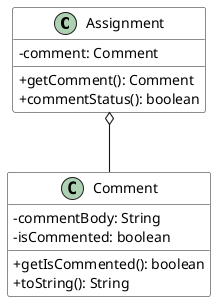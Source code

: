 @startuml
skinparam arrowThickness 1.1
skinparam classBackgroundColor LOGIC_COLOR
skinparam classAttributeIconSize 0

Assignment o-- Comment

class Assignment {
-comment: Comment
+getComment(): Comment
+commentStatus(): boolean
}

class Comment {
-commentBody: String
-isCommented: boolean
+getIsCommented(): boolean
+toString(): String
}
@enduml